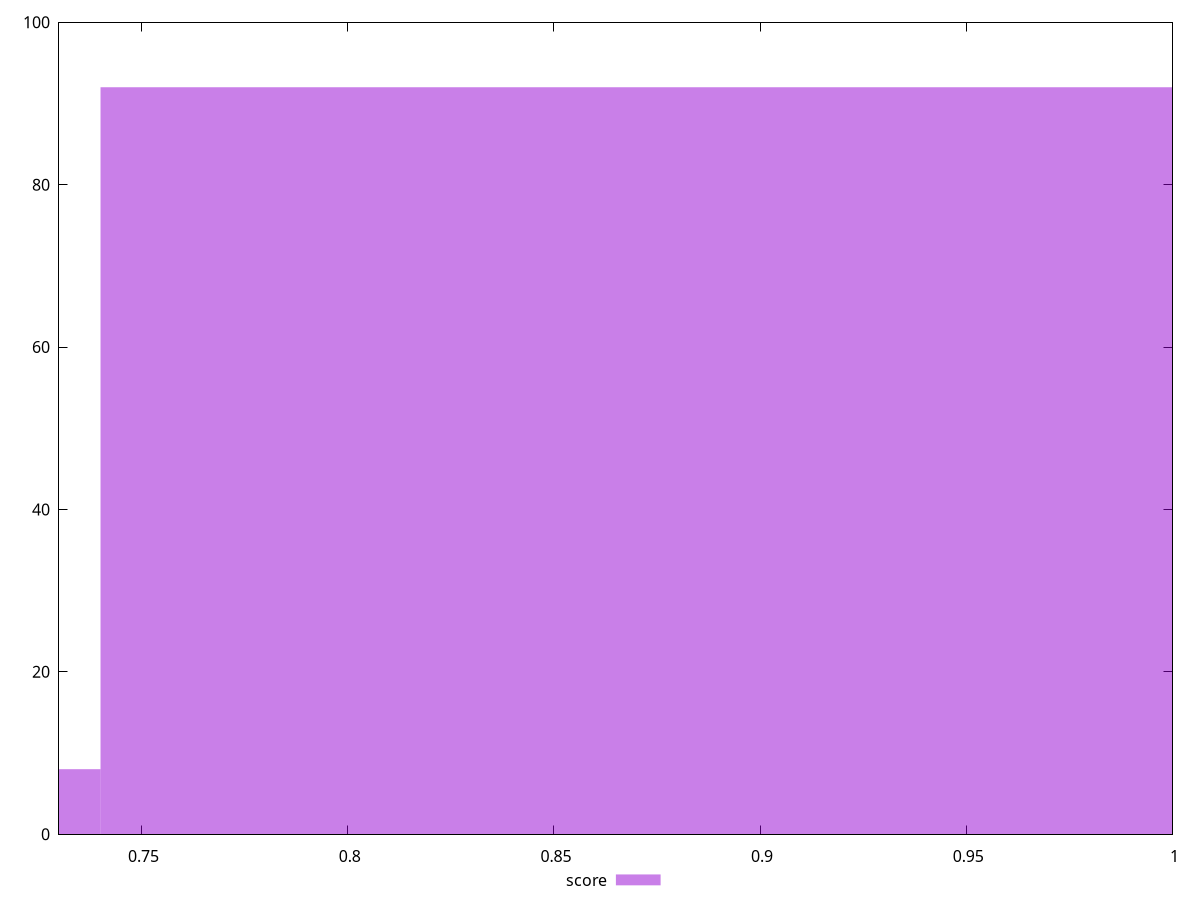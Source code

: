 reset

$score <<EOF
0.8880800250141094 92
0.5920533500094063 8
EOF

set key outside below
set boxwidth 0.29602667500470314
set xrange [0.73:1]
set yrange [0:100]
set trange [0:100]
set style fill transparent solid 0.5 noborder
set terminal svg size 640, 490 enhanced background rgb 'white'
set output "report_00009_2021-02-08T22-37-41.559Z/uses-rel-preconnect/samples/pages/score/histogram.svg"

plot $score title "score" with boxes

reset
